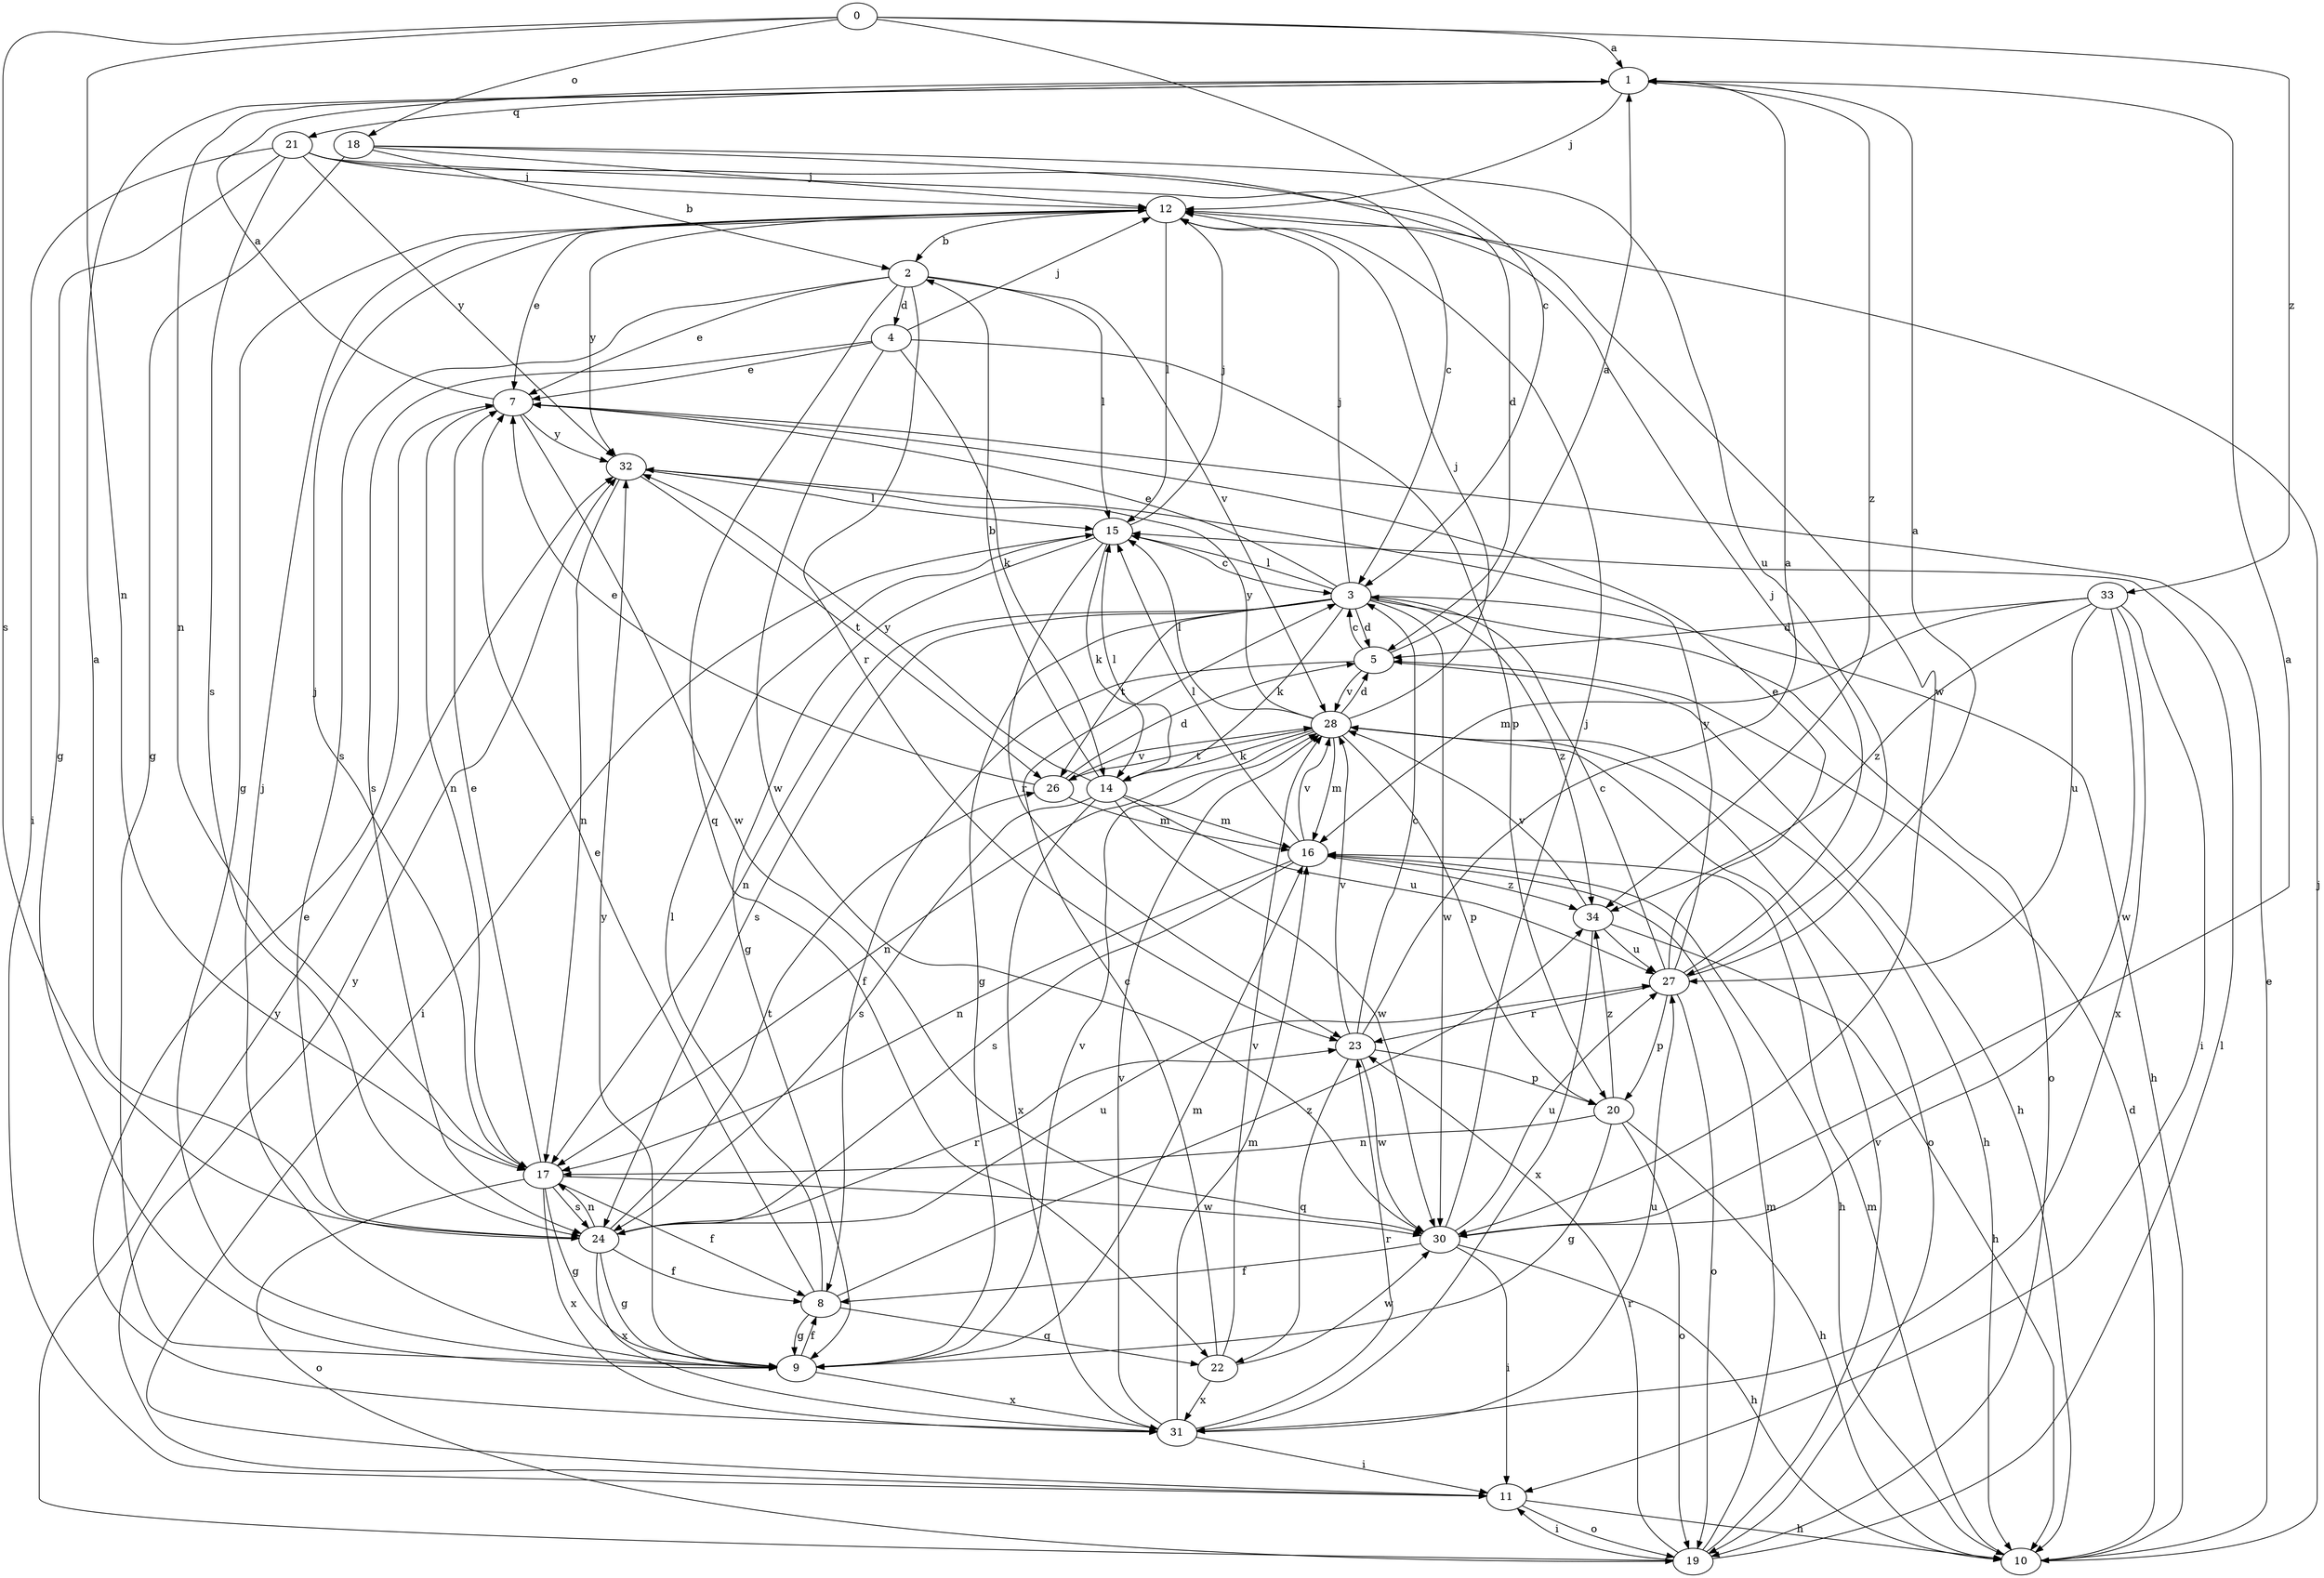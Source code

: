 strict digraph  {
0;
1;
2;
3;
4;
5;
7;
8;
9;
10;
11;
12;
14;
15;
16;
17;
18;
19;
20;
21;
22;
23;
24;
26;
27;
28;
30;
31;
32;
33;
34;
0 -> 1  [label=a];
0 -> 3  [label=c];
0 -> 17  [label=n];
0 -> 18  [label=o];
0 -> 24  [label=s];
0 -> 33  [label=z];
1 -> 12  [label=j];
1 -> 17  [label=n];
1 -> 21  [label=q];
1 -> 34  [label=z];
2 -> 4  [label=d];
2 -> 7  [label=e];
2 -> 15  [label=l];
2 -> 22  [label=q];
2 -> 23  [label=r];
2 -> 24  [label=s];
2 -> 28  [label=v];
3 -> 5  [label=d];
3 -> 7  [label=e];
3 -> 9  [label=g];
3 -> 10  [label=h];
3 -> 12  [label=j];
3 -> 14  [label=k];
3 -> 15  [label=l];
3 -> 17  [label=n];
3 -> 19  [label=o];
3 -> 24  [label=s];
3 -> 26  [label=t];
3 -> 30  [label=w];
3 -> 34  [label=z];
4 -> 7  [label=e];
4 -> 12  [label=j];
4 -> 14  [label=k];
4 -> 20  [label=p];
4 -> 24  [label=s];
4 -> 30  [label=w];
5 -> 1  [label=a];
5 -> 3  [label=c];
5 -> 8  [label=f];
5 -> 10  [label=h];
5 -> 28  [label=v];
7 -> 1  [label=a];
7 -> 17  [label=n];
7 -> 30  [label=w];
7 -> 32  [label=y];
8 -> 7  [label=e];
8 -> 9  [label=g];
8 -> 15  [label=l];
8 -> 22  [label=q];
8 -> 34  [label=z];
9 -> 8  [label=f];
9 -> 12  [label=j];
9 -> 16  [label=m];
9 -> 28  [label=v];
9 -> 31  [label=x];
9 -> 32  [label=y];
10 -> 5  [label=d];
10 -> 7  [label=e];
10 -> 12  [label=j];
10 -> 16  [label=m];
11 -> 10  [label=h];
11 -> 19  [label=o];
11 -> 32  [label=y];
12 -> 2  [label=b];
12 -> 7  [label=e];
12 -> 9  [label=g];
12 -> 15  [label=l];
12 -> 32  [label=y];
14 -> 2  [label=b];
14 -> 15  [label=l];
14 -> 16  [label=m];
14 -> 24  [label=s];
14 -> 27  [label=u];
14 -> 30  [label=w];
14 -> 31  [label=x];
14 -> 32  [label=y];
15 -> 3  [label=c];
15 -> 9  [label=g];
15 -> 11  [label=i];
15 -> 12  [label=j];
15 -> 14  [label=k];
15 -> 23  [label=r];
16 -> 10  [label=h];
16 -> 15  [label=l];
16 -> 17  [label=n];
16 -> 24  [label=s];
16 -> 28  [label=v];
16 -> 34  [label=z];
17 -> 7  [label=e];
17 -> 8  [label=f];
17 -> 9  [label=g];
17 -> 12  [label=j];
17 -> 19  [label=o];
17 -> 24  [label=s];
17 -> 30  [label=w];
17 -> 31  [label=x];
18 -> 2  [label=b];
18 -> 5  [label=d];
18 -> 9  [label=g];
18 -> 12  [label=j];
18 -> 27  [label=u];
19 -> 11  [label=i];
19 -> 15  [label=l];
19 -> 16  [label=m];
19 -> 23  [label=r];
19 -> 28  [label=v];
19 -> 32  [label=y];
20 -> 9  [label=g];
20 -> 10  [label=h];
20 -> 17  [label=n];
20 -> 19  [label=o];
20 -> 34  [label=z];
21 -> 3  [label=c];
21 -> 9  [label=g];
21 -> 11  [label=i];
21 -> 12  [label=j];
21 -> 24  [label=s];
21 -> 30  [label=w];
21 -> 32  [label=y];
22 -> 3  [label=c];
22 -> 28  [label=v];
22 -> 30  [label=w];
22 -> 31  [label=x];
23 -> 1  [label=a];
23 -> 3  [label=c];
23 -> 20  [label=p];
23 -> 22  [label=q];
23 -> 28  [label=v];
23 -> 30  [label=w];
24 -> 1  [label=a];
24 -> 8  [label=f];
24 -> 9  [label=g];
24 -> 17  [label=n];
24 -> 23  [label=r];
24 -> 26  [label=t];
24 -> 27  [label=u];
24 -> 31  [label=x];
26 -> 5  [label=d];
26 -> 7  [label=e];
26 -> 16  [label=m];
26 -> 28  [label=v];
27 -> 1  [label=a];
27 -> 3  [label=c];
27 -> 7  [label=e];
27 -> 12  [label=j];
27 -> 19  [label=o];
27 -> 20  [label=p];
27 -> 23  [label=r];
27 -> 32  [label=y];
28 -> 5  [label=d];
28 -> 10  [label=h];
28 -> 12  [label=j];
28 -> 14  [label=k];
28 -> 15  [label=l];
28 -> 16  [label=m];
28 -> 17  [label=n];
28 -> 19  [label=o];
28 -> 20  [label=p];
28 -> 26  [label=t];
28 -> 32  [label=y];
30 -> 1  [label=a];
30 -> 8  [label=f];
30 -> 10  [label=h];
30 -> 11  [label=i];
30 -> 12  [label=j];
30 -> 27  [label=u];
31 -> 7  [label=e];
31 -> 11  [label=i];
31 -> 16  [label=m];
31 -> 23  [label=r];
31 -> 27  [label=u];
31 -> 28  [label=v];
32 -> 15  [label=l];
32 -> 17  [label=n];
32 -> 26  [label=t];
33 -> 5  [label=d];
33 -> 11  [label=i];
33 -> 16  [label=m];
33 -> 27  [label=u];
33 -> 30  [label=w];
33 -> 31  [label=x];
33 -> 34  [label=z];
34 -> 10  [label=h];
34 -> 27  [label=u];
34 -> 28  [label=v];
34 -> 31  [label=x];
}
